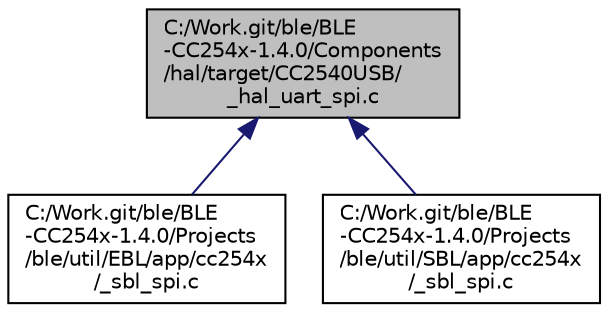 digraph "C:/Work.git/ble/BLE-CC254x-1.4.0/Components/hal/target/CC2540USB/_hal_uart_spi.c"
{
  edge [fontname="Helvetica",fontsize="10",labelfontname="Helvetica",labelfontsize="10"];
  node [fontname="Helvetica",fontsize="10",shape=record];
  Node1 [label="C:/Work.git/ble/BLE\l-CC254x-1.4.0/Components\l/hal/target/CC2540USB/\l_hal_uart_spi.c",height=0.2,width=0.4,color="black", fillcolor="grey75", style="filled" fontcolor="black"];
  Node1 -> Node2 [dir="back",color="midnightblue",fontsize="10",style="solid",fontname="Helvetica"];
  Node2 [label="C:/Work.git/ble/BLE\l-CC254x-1.4.0/Projects\l/ble/util/EBL/app/cc254x\l/_sbl_spi.c",height=0.2,width=0.4,color="black", fillcolor="white", style="filled",URL="$_e_b_l_2app_2cc254x_2__sbl__spi_8c.html"];
  Node1 -> Node3 [dir="back",color="midnightblue",fontsize="10",style="solid",fontname="Helvetica"];
  Node3 [label="C:/Work.git/ble/BLE\l-CC254x-1.4.0/Projects\l/ble/util/SBL/app/cc254x\l/_sbl_spi.c",height=0.2,width=0.4,color="black", fillcolor="white", style="filled",URL="$_s_b_l_2app_2cc254x_2__sbl__spi_8c.html"];
}
